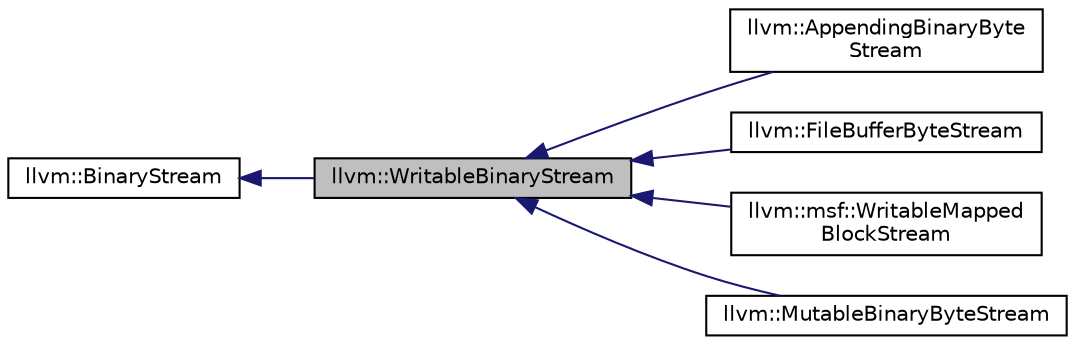 digraph "llvm::WritableBinaryStream"
{
 // LATEX_PDF_SIZE
  bgcolor="transparent";
  edge [fontname="Helvetica",fontsize="10",labelfontname="Helvetica",labelfontsize="10"];
  node [fontname="Helvetica",fontsize="10",shape=record];
  rankdir="LR";
  Node1 [label="llvm::WritableBinaryStream",height=0.2,width=0.4,color="black", fillcolor="grey75", style="filled", fontcolor="black",tooltip="A BinaryStream which can be read from as well as written to."];
  Node2 -> Node1 [dir="back",color="midnightblue",fontsize="10",style="solid",fontname="Helvetica"];
  Node2 [label="llvm::BinaryStream",height=0.2,width=0.4,color="black",URL="$classllvm_1_1BinaryStream.html",tooltip="An interface for accessing data in a stream-like format, but which discourages copying."];
  Node1 -> Node3 [dir="back",color="midnightblue",fontsize="10",style="solid",fontname="Helvetica"];
  Node3 [label="llvm::AppendingBinaryByte\lStream",height=0.2,width=0.4,color="black",URL="$classllvm_1_1AppendingBinaryByteStream.html",tooltip="An implementation of WritableBinaryStream which can write at its end causing the underlying data to g..."];
  Node1 -> Node4 [dir="back",color="midnightblue",fontsize="10",style="solid",fontname="Helvetica"];
  Node4 [label="llvm::FileBufferByteStream",height=0.2,width=0.4,color="black",URL="$classllvm_1_1FileBufferByteStream.html",tooltip="An implementation of WritableBinaryStream backed by an llvm FileOutputBuffer."];
  Node1 -> Node5 [dir="back",color="midnightblue",fontsize="10",style="solid",fontname="Helvetica"];
  Node5 [label="llvm::msf::WritableMapped\lBlockStream",height=0.2,width=0.4,color="black",URL="$classllvm_1_1msf_1_1WritableMappedBlockStream.html",tooltip=" "];
  Node1 -> Node6 [dir="back",color="midnightblue",fontsize="10",style="solid",fontname="Helvetica"];
  Node6 [label="llvm::MutableBinaryByteStream",height=0.2,width=0.4,color="black",URL="$classllvm_1_1MutableBinaryByteStream.html",tooltip="An implementation of BinaryStream which holds its entire data set in a single contiguous buffer."];
}
